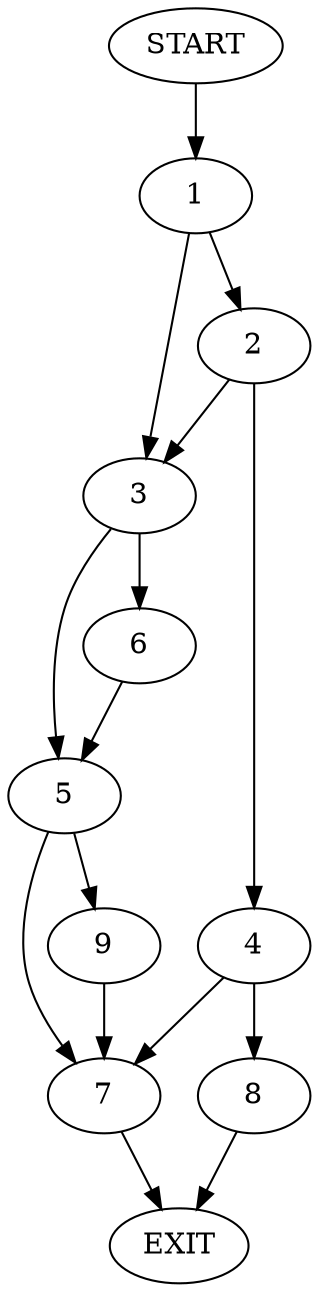 digraph {
0 [label="START"]
10 [label="EXIT"]
0 -> 1
1 -> 2
1 -> 3
2 -> 4
2 -> 3
3 -> 5
3 -> 6
4 -> 7
4 -> 8
7 -> 10
8 -> 10
6 -> 5
5 -> 7
5 -> 9
9 -> 7
}
